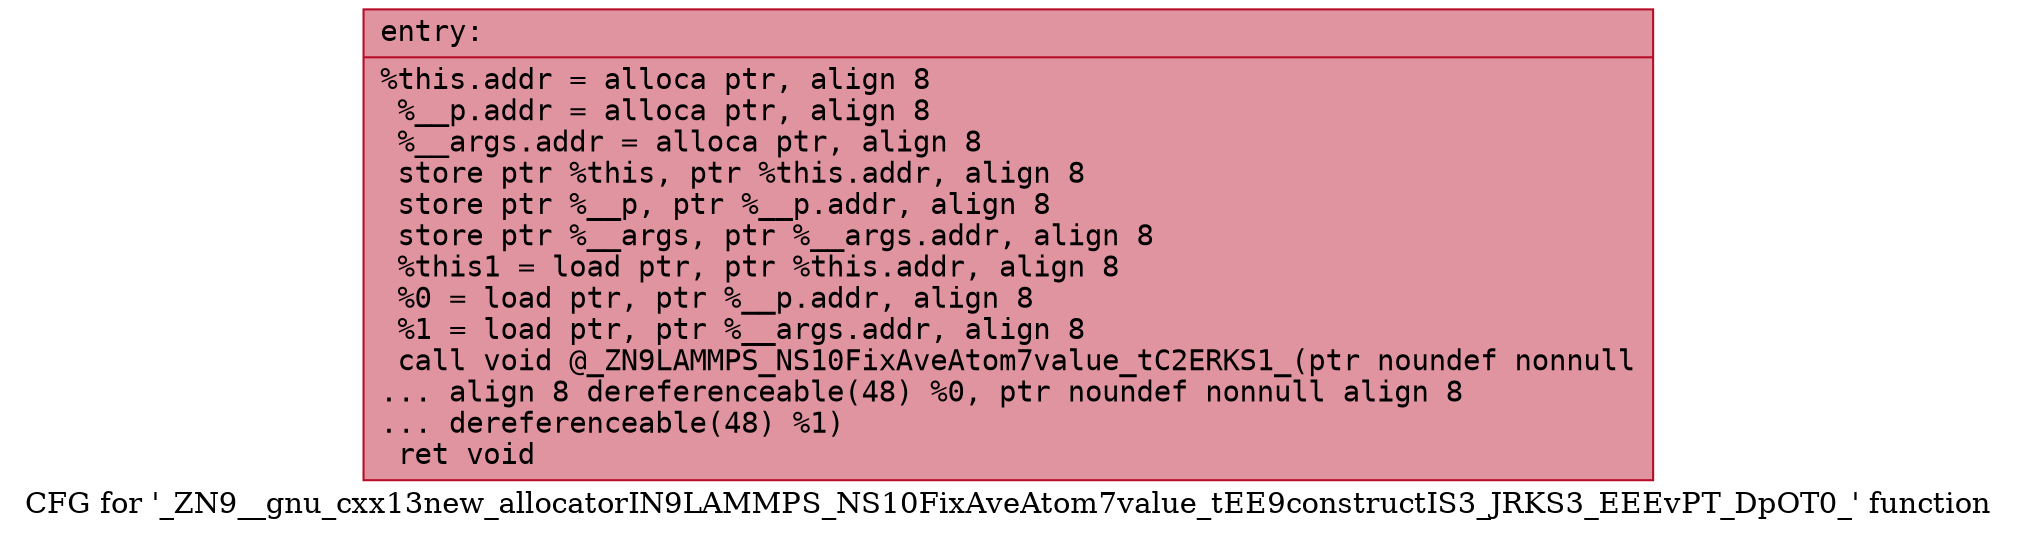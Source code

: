 digraph "CFG for '_ZN9__gnu_cxx13new_allocatorIN9LAMMPS_NS10FixAveAtom7value_tEE9constructIS3_JRKS3_EEEvPT_DpOT0_' function" {
	label="CFG for '_ZN9__gnu_cxx13new_allocatorIN9LAMMPS_NS10FixAveAtom7value_tEE9constructIS3_JRKS3_EEEvPT_DpOT0_' function";

	Node0x55d086757be0 [shape=record,color="#b70d28ff", style=filled, fillcolor="#b70d2870" fontname="Courier",label="{entry:\l|  %this.addr = alloca ptr, align 8\l  %__p.addr = alloca ptr, align 8\l  %__args.addr = alloca ptr, align 8\l  store ptr %this, ptr %this.addr, align 8\l  store ptr %__p, ptr %__p.addr, align 8\l  store ptr %__args, ptr %__args.addr, align 8\l  %this1 = load ptr, ptr %this.addr, align 8\l  %0 = load ptr, ptr %__p.addr, align 8\l  %1 = load ptr, ptr %__args.addr, align 8\l  call void @_ZN9LAMMPS_NS10FixAveAtom7value_tC2ERKS1_(ptr noundef nonnull\l... align 8 dereferenceable(48) %0, ptr noundef nonnull align 8\l... dereferenceable(48) %1)\l  ret void\l}"];
}
